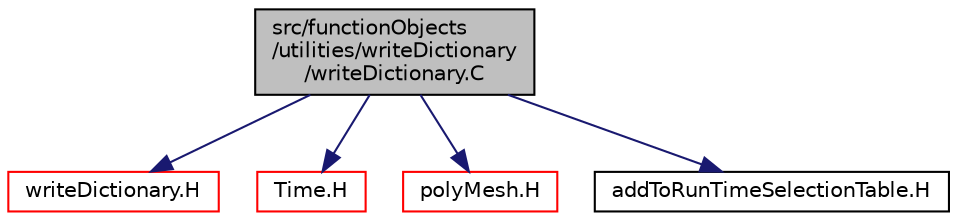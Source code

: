 digraph "src/functionObjects/utilities/writeDictionary/writeDictionary.C"
{
  bgcolor="transparent";
  edge [fontname="Helvetica",fontsize="10",labelfontname="Helvetica",labelfontsize="10"];
  node [fontname="Helvetica",fontsize="10",shape=record];
  Node0 [label="src/functionObjects\l/utilities/writeDictionary\l/writeDictionary.C",height=0.2,width=0.4,color="black", fillcolor="grey75", style="filled", fontcolor="black"];
  Node0 -> Node1 [color="midnightblue",fontsize="10",style="solid",fontname="Helvetica"];
  Node1 [label="writeDictionary.H",height=0.2,width=0.4,color="red",URL="$a04988.html"];
  Node0 -> Node78 [color="midnightblue",fontsize="10",style="solid",fontname="Helvetica"];
  Node78 [label="Time.H",height=0.2,width=0.4,color="red",URL="$a10025.html"];
  Node0 -> Node176 [color="midnightblue",fontsize="10",style="solid",fontname="Helvetica"];
  Node176 [label="polyMesh.H",height=0.2,width=0.4,color="red",URL="$a12398.html"];
  Node0 -> Node275 [color="midnightblue",fontsize="10",style="solid",fontname="Helvetica"];
  Node275 [label="addToRunTimeSelectionTable.H",height=0.2,width=0.4,color="black",URL="$a09989.html",tooltip="Macros for easy insertion into run-time selection tables. "];
}
